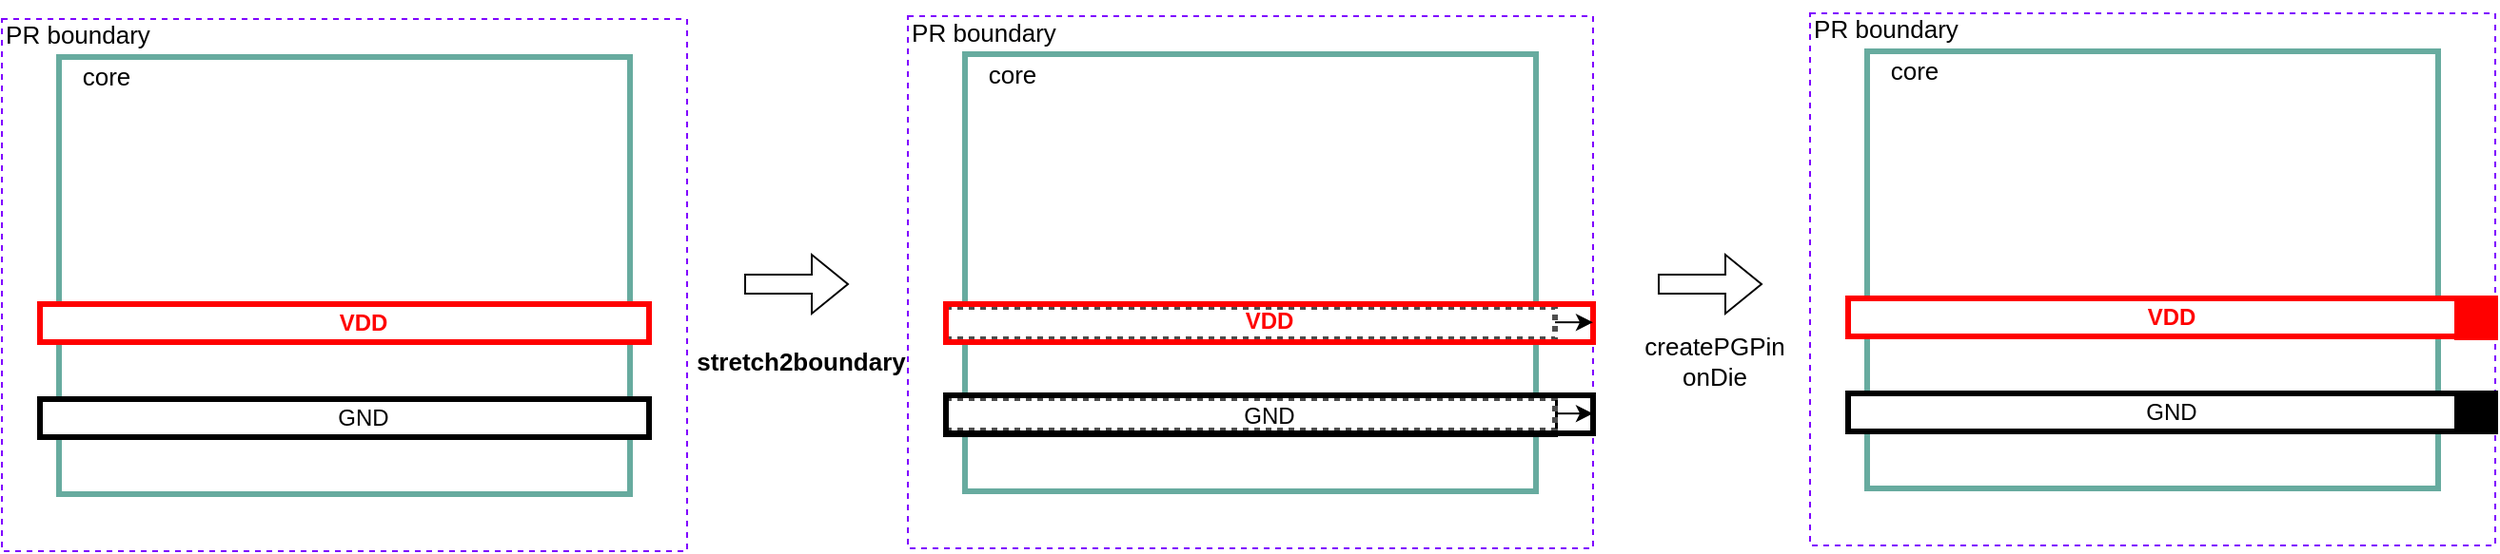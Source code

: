 <mxfile version="16.5.3" type="device"><diagram id="hdipnZVCykWNwZanAZs4" name="Page-1"><mxGraphModel dx="1370" dy="980" grid="1" gridSize="10" guides="1" tooltips="1" connect="1" arrows="1" fold="1" page="1" pageScale="1" pageWidth="850" pageHeight="1100" math="0" shadow="0"><root><mxCell id="0"/><mxCell id="1" parent="0"/><mxCell id="_wgzoJU6E9OP56iho1BD-1" value="" style="rounded=0;whiteSpace=wrap;html=1;dashed=1;strokeColor=#7F00FF;" vertex="1" parent="1"><mxGeometry x="20" y="87" width="360" height="280" as="geometry"/></mxCell><mxCell id="_wgzoJU6E9OP56iho1BD-3" value="" style="rounded=0;whiteSpace=wrap;html=1;strokeWidth=3;strokeColor=#67AB9F;" vertex="1" parent="1"><mxGeometry x="50" y="107" width="300" height="230" as="geometry"/></mxCell><mxCell id="_wgzoJU6E9OP56iho1BD-4" value="&lt;font style=&quot;font-size: 13px&quot;&gt;PR boundary&lt;/font&gt;" style="text;html=1;strokeColor=none;fillColor=none;align=center;verticalAlign=middle;whiteSpace=wrap;rounded=0;" vertex="1" parent="1"><mxGeometry x="20" y="80" width="80" height="30" as="geometry"/></mxCell><mxCell id="_wgzoJU6E9OP56iho1BD-5" value="" style="rounded=0;whiteSpace=wrap;html=1;strokeColor=#FF0000;strokeWidth=3;" vertex="1" parent="1"><mxGeometry x="40" y="237" width="320" height="20" as="geometry"/></mxCell><mxCell id="_wgzoJU6E9OP56iho1BD-7" value="" style="rounded=0;whiteSpace=wrap;html=1;strokeColor=#000000;strokeWidth=3;" vertex="1" parent="1"><mxGeometry x="40" y="287" width="320" height="20" as="geometry"/></mxCell><mxCell id="_wgzoJU6E9OP56iho1BD-8" value="&lt;b&gt;&lt;font color=&quot;#FF0000&quot;&gt;VDD&lt;/font&gt;&lt;/b&gt;" style="text;html=1;strokeColor=none;fillColor=none;align=center;verticalAlign=middle;whiteSpace=wrap;rounded=0;" vertex="1" parent="1"><mxGeometry x="180" y="232" width="60" height="30" as="geometry"/></mxCell><mxCell id="_wgzoJU6E9OP56iho1BD-9" value="GND" style="text;html=1;strokeColor=none;fillColor=none;align=center;verticalAlign=middle;whiteSpace=wrap;rounded=0;" vertex="1" parent="1"><mxGeometry x="180" y="281.5" width="60" height="30" as="geometry"/></mxCell><mxCell id="_wgzoJU6E9OP56iho1BD-10" value="&lt;font style=&quot;font-size: 13px&quot;&gt;core&lt;/font&gt;" style="text;html=1;strokeColor=none;fillColor=none;align=center;verticalAlign=middle;whiteSpace=wrap;rounded=0;" vertex="1" parent="1"><mxGeometry x="50" y="107" width="50" height="20" as="geometry"/></mxCell><mxCell id="_wgzoJU6E9OP56iho1BD-11" value="" style="rounded=0;whiteSpace=wrap;html=1;dashed=1;strokeColor=#7F00FF;" vertex="1" parent="1"><mxGeometry x="496" y="85.5" width="360" height="280" as="geometry"/></mxCell><mxCell id="_wgzoJU6E9OP56iho1BD-12" value="" style="rounded=0;whiteSpace=wrap;html=1;strokeWidth=3;strokeColor=#67AB9F;" vertex="1" parent="1"><mxGeometry x="526" y="105.5" width="300" height="230" as="geometry"/></mxCell><mxCell id="_wgzoJU6E9OP56iho1BD-13" value="&lt;font style=&quot;font-size: 13px&quot;&gt;PR boundary&lt;/font&gt;" style="text;html=1;strokeColor=none;fillColor=none;align=center;verticalAlign=middle;whiteSpace=wrap;rounded=0;" vertex="1" parent="1"><mxGeometry x="496" y="78.5" width="80" height="30" as="geometry"/></mxCell><mxCell id="_wgzoJU6E9OP56iho1BD-14" value="" style="rounded=0;whiteSpace=wrap;html=1;strokeColor=#4D4D4D;strokeWidth=3;dashed=1;dashPattern=1 1;" vertex="1" parent="1"><mxGeometry x="516" y="238.5" width="320" height="17" as="geometry"/></mxCell><mxCell id="_wgzoJU6E9OP56iho1BD-15" value="" style="rounded=0;whiteSpace=wrap;html=1;strokeColor=#000000;strokeWidth=3;" vertex="1" parent="1"><mxGeometry x="516" y="285.5" width="320" height="20" as="geometry"/></mxCell><mxCell id="_wgzoJU6E9OP56iho1BD-16" value="&lt;b&gt;&lt;font color=&quot;#FF0000&quot;&gt;VDD&lt;/font&gt;&lt;/b&gt;" style="text;html=1;strokeColor=none;fillColor=none;align=center;verticalAlign=middle;whiteSpace=wrap;rounded=0;" vertex="1" parent="1"><mxGeometry x="656" y="230.5" width="60" height="30" as="geometry"/></mxCell><mxCell id="_wgzoJU6E9OP56iho1BD-18" value="&lt;font style=&quot;font-size: 13px&quot;&gt;core&lt;/font&gt;" style="text;html=1;strokeColor=none;fillColor=none;align=center;verticalAlign=middle;whiteSpace=wrap;rounded=0;" vertex="1" parent="1"><mxGeometry x="526" y="105.5" width="50" height="20" as="geometry"/></mxCell><mxCell id="_wgzoJU6E9OP56iho1BD-19" value="" style="rounded=0;whiteSpace=wrap;html=1;strokeColor=#FF0000;strokeWidth=3;fillColor=none;glass=0;" vertex="1" parent="1"><mxGeometry x="516" y="237" width="340" height="20" as="geometry"/></mxCell><mxCell id="_wgzoJU6E9OP56iho1BD-20" value="" style="endArrow=classic;html=1;rounded=0;fontSize=13;fontColor=#000000;" edge="1" parent="1"><mxGeometry width="50" height="50" relative="1" as="geometry"><mxPoint x="836" y="246.58" as="sourcePoint"/><mxPoint x="856" y="246.58" as="targetPoint"/></mxGeometry></mxCell><mxCell id="_wgzoJU6E9OP56iho1BD-21" value="" style="rounded=0;whiteSpace=wrap;html=1;strokeColor=#4D4D4D;strokeWidth=3;dashed=1;dashPattern=1 1;" vertex="1" parent="1"><mxGeometry x="516" y="286.5" width="320" height="17" as="geometry"/></mxCell><mxCell id="_wgzoJU6E9OP56iho1BD-23" value="" style="rounded=0;whiteSpace=wrap;html=1;strokeColor=#000000;strokeWidth=3;fillColor=none;glass=0;" vertex="1" parent="1"><mxGeometry x="516" y="285" width="340" height="20" as="geometry"/></mxCell><mxCell id="_wgzoJU6E9OP56iho1BD-24" value="" style="endArrow=classic;html=1;rounded=0;fontSize=13;fontColor=#000000;" edge="1" parent="1"><mxGeometry width="50" height="50" relative="1" as="geometry"><mxPoint x="836" y="294.58" as="sourcePoint"/><mxPoint x="856" y="294.58" as="targetPoint"/></mxGeometry></mxCell><mxCell id="_wgzoJU6E9OP56iho1BD-25" value="GND" style="text;html=1;strokeColor=none;fillColor=none;align=center;verticalAlign=middle;whiteSpace=wrap;rounded=0;" vertex="1" parent="1"><mxGeometry x="656" y="280.5" width="60" height="30" as="geometry"/></mxCell><mxCell id="_wgzoJU6E9OP56iho1BD-26" value="" style="shape=flexArrow;endArrow=classic;html=1;rounded=0;fontSize=13;fontColor=#000000;" edge="1" parent="1"><mxGeometry width="50" height="50" relative="1" as="geometry"><mxPoint x="410" y="226.5" as="sourcePoint"/><mxPoint x="465" y="226.5" as="targetPoint"/></mxGeometry></mxCell><mxCell id="_wgzoJU6E9OP56iho1BD-27" value="&lt;b&gt;stretch2boundary&lt;/b&gt;" style="text;html=1;strokeColor=none;fillColor=none;align=center;verticalAlign=middle;whiteSpace=wrap;rounded=0;glass=0;dashed=1;dashPattern=1 1;fontSize=13;fontColor=#000000;" vertex="1" parent="1"><mxGeometry x="410" y="251.5" width="60" height="30" as="geometry"/></mxCell><mxCell id="_wgzoJU6E9OP56iho1BD-28" value="" style="rounded=0;whiteSpace=wrap;html=1;dashed=1;strokeColor=#7F00FF;" vertex="1" parent="1"><mxGeometry x="970" y="84" width="360" height="280" as="geometry"/></mxCell><mxCell id="_wgzoJU6E9OP56iho1BD-29" value="" style="rounded=0;whiteSpace=wrap;html=1;strokeWidth=3;strokeColor=#67AB9F;" vertex="1" parent="1"><mxGeometry x="1000" y="104" width="300" height="230" as="geometry"/></mxCell><mxCell id="_wgzoJU6E9OP56iho1BD-30" value="&lt;font style=&quot;font-size: 13px&quot;&gt;PR boundary&lt;/font&gt;" style="text;html=1;strokeColor=none;fillColor=none;align=center;verticalAlign=middle;whiteSpace=wrap;rounded=0;" vertex="1" parent="1"><mxGeometry x="970" y="77" width="80" height="30" as="geometry"/></mxCell><mxCell id="_wgzoJU6E9OP56iho1BD-31" value="" style="rounded=0;whiteSpace=wrap;html=1;strokeColor=#FF0000;strokeWidth=3;" vertex="1" parent="1"><mxGeometry x="990" y="234" width="340" height="20" as="geometry"/></mxCell><mxCell id="_wgzoJU6E9OP56iho1BD-32" value="" style="rounded=0;whiteSpace=wrap;html=1;strokeColor=#000000;strokeWidth=3;" vertex="1" parent="1"><mxGeometry x="990" y="284" width="340" height="20" as="geometry"/></mxCell><mxCell id="_wgzoJU6E9OP56iho1BD-33" value="&lt;b&gt;&lt;font color=&quot;#FF0000&quot;&gt;VDD&lt;/font&gt;&lt;/b&gt;" style="text;html=1;strokeColor=none;fillColor=none;align=center;verticalAlign=middle;whiteSpace=wrap;rounded=0;" vertex="1" parent="1"><mxGeometry x="1130" y="229" width="60" height="30" as="geometry"/></mxCell><mxCell id="_wgzoJU6E9OP56iho1BD-34" value="GND" style="text;html=1;strokeColor=none;fillColor=none;align=center;verticalAlign=middle;whiteSpace=wrap;rounded=0;" vertex="1" parent="1"><mxGeometry x="1130" y="278.5" width="60" height="30" as="geometry"/></mxCell><mxCell id="_wgzoJU6E9OP56iho1BD-35" value="&lt;font style=&quot;font-size: 13px&quot;&gt;core&lt;/font&gt;" style="text;html=1;strokeColor=none;fillColor=none;align=center;verticalAlign=middle;whiteSpace=wrap;rounded=0;" vertex="1" parent="1"><mxGeometry x="1000" y="104" width="50" height="20" as="geometry"/></mxCell><mxCell id="_wgzoJU6E9OP56iho1BD-40" value="" style="shape=flexArrow;endArrow=classic;html=1;rounded=0;fontSize=13;fontColor=#000000;" edge="1" parent="1"><mxGeometry width="50" height="50" relative="1" as="geometry"><mxPoint x="890" y="226.5" as="sourcePoint"/><mxPoint x="945" y="226.5" as="targetPoint"/></mxGeometry></mxCell><mxCell id="_wgzoJU6E9OP56iho1BD-41" value="&lt;div&gt;createPGPin&lt;/div&gt;&lt;div&gt;onDie&lt;br&gt;&lt;/div&gt;" style="text;html=1;strokeColor=none;fillColor=none;align=center;verticalAlign=middle;whiteSpace=wrap;rounded=0;glass=0;dashed=1;dashPattern=1 1;fontSize=13;fontColor=#000000;" vertex="1" parent="1"><mxGeometry x="890" y="251.5" width="60" height="30" as="geometry"/></mxCell><mxCell id="_wgzoJU6E9OP56iho1BD-42" value="" style="rounded=0;whiteSpace=wrap;html=1;strokeColor=#FF0000;strokeWidth=3;fillColor=#FF0000;" vertex="1" parent="1"><mxGeometry x="1310" y="234.5" width="20" height="20" as="geometry"/></mxCell><mxCell id="_wgzoJU6E9OP56iho1BD-43" value="" style="rounded=0;whiteSpace=wrap;html=1;strokeColor=#000000;strokeWidth=3;fillColor=#000000;" vertex="1" parent="1"><mxGeometry x="1310" y="284" width="20" height="20" as="geometry"/></mxCell></root></mxGraphModel></diagram></mxfile>